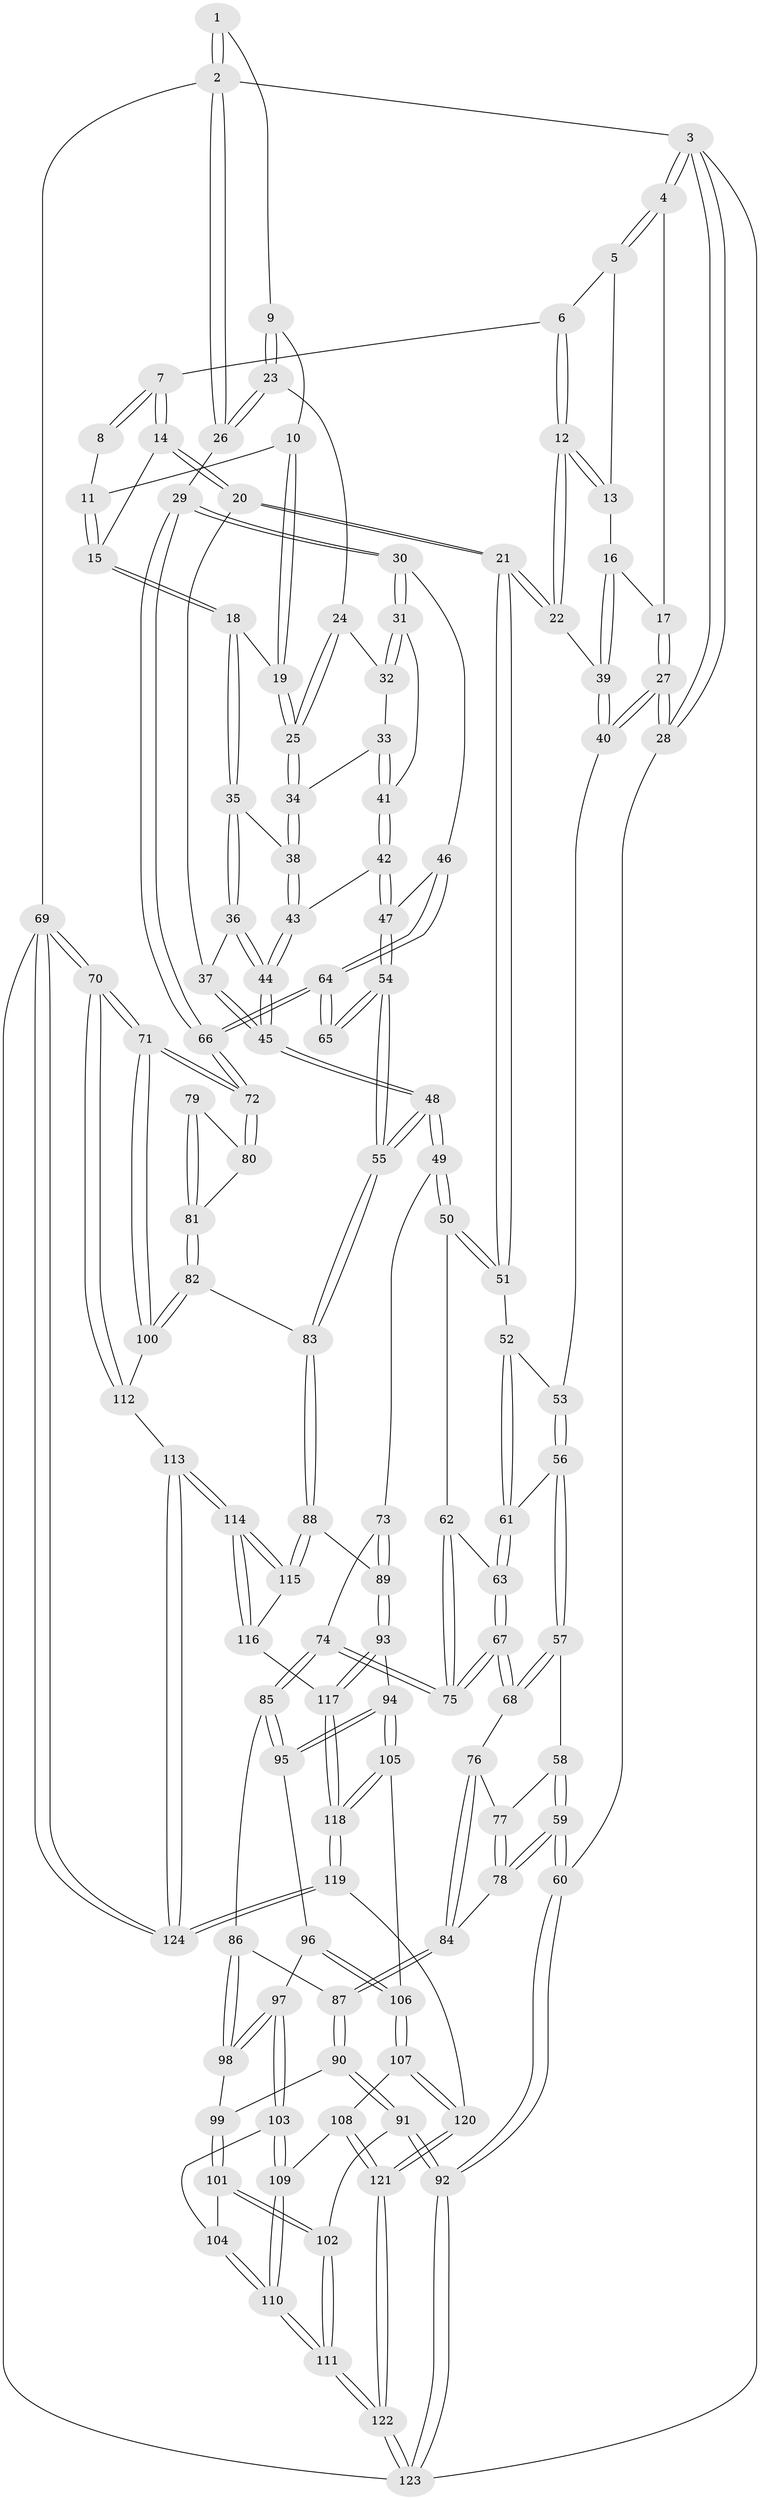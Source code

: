 // Generated by graph-tools (version 1.1) at 2025/27/03/09/25 03:27:04]
// undirected, 124 vertices, 307 edges
graph export_dot {
graph [start="1"]
  node [color=gray90,style=filled];
  1 [pos="+1+0"];
  2 [pos="+1+0"];
  3 [pos="+0+0"];
  4 [pos="+0+0"];
  5 [pos="+0.1443864255814227+0"];
  6 [pos="+0.352490462062645+0"];
  7 [pos="+0.5821396691043522+0"];
  8 [pos="+0.920120744664791+0"];
  9 [pos="+0.8872054754266588+0.10128336058815325"];
  10 [pos="+0.8313990197626547+0.06341137623426489"];
  11 [pos="+0.8340060758659412+0.038675727465546976"];
  12 [pos="+0.3553023669497821+0.2372394552685728"];
  13 [pos="+0.20166211438049408+0"];
  14 [pos="+0.580002672581121+0"];
  15 [pos="+0.6643290135520342+0.05649358645845327"];
  16 [pos="+0.15306868714018407+0.15233088994063218"];
  17 [pos="+0.07072151587707091+0.10114183278774028"];
  18 [pos="+0.7146555844566409+0.11139767420976261"];
  19 [pos="+0.7698326388507126+0.12017799660977904"];
  20 [pos="+0.4465803359840812+0.21988182410896642"];
  21 [pos="+0.36807490849356195+0.25557429856519454"];
  22 [pos="+0.35831382331908174+0.24472019486575214"];
  23 [pos="+0.8929852248616654+0.1114632309735915"];
  24 [pos="+0.884330835633859+0.12587665497119296"];
  25 [pos="+0.8074334376324129+0.15384594483615271"];
  26 [pos="+1+0.08487693888588928"];
  27 [pos="+0+0.3132977384117382"];
  28 [pos="+0+0.3228456784203745"];
  29 [pos="+1+0.2030177773558958"];
  30 [pos="+1+0.23986395958806137"];
  31 [pos="+0.9830931646500841+0.2697994138390403"];
  32 [pos="+0.8920707598650391+0.15961958502199156"];
  33 [pos="+0.8351016291153068+0.2089231781332306"];
  34 [pos="+0.8215650673482372+0.20483743625276848"];
  35 [pos="+0.7003715570872886+0.22760630545053076"];
  36 [pos="+0.5462924908620088+0.2678259647511982"];
  37 [pos="+0.5457809999547525+0.2678436042520523"];
  38 [pos="+0.7554574855632105+0.27558681279349045"];
  39 [pos="+0.15709733718878985+0.1600100150231833"];
  40 [pos="+0+0.31679407419118655"];
  41 [pos="+0.9539374177813191+0.281020950798196"];
  42 [pos="+0.855900890814985+0.37032756546147505"];
  43 [pos="+0.776965820634443+0.3708098407235365"];
  44 [pos="+0.7732338282359448+0.3740795496877346"];
  45 [pos="+0.664808451089621+0.5275938199984856"];
  46 [pos="+0.936497396183049+0.45439602955348957"];
  47 [pos="+0.8961603176053344+0.4336045746632003"];
  48 [pos="+0.6558807982846918+0.5611224673219278"];
  49 [pos="+0.5437192044922987+0.5524016634990981"];
  50 [pos="+0.4257734397580691+0.46371178319319195"];
  51 [pos="+0.3502498364456278+0.29764463781324835"];
  52 [pos="+0.2742779386686326+0.3419693928621127"];
  53 [pos="+0.013108016840362112+0.33165810984114236"];
  54 [pos="+0.8420228025376177+0.5739929153003626"];
  55 [pos="+0.7043933131665059+0.6319975635251163"];
  56 [pos="+0.10388435634139595+0.5038951516594414"];
  57 [pos="+0.1027850014834857+0.5093136490563411"];
  58 [pos="+0.0862243741139254+0.5287817290875346"];
  59 [pos="+0+0.6788089339558107"];
  60 [pos="+0+0.6820211339116616"];
  61 [pos="+0.23091539333582253+0.44828421683436537"];
  62 [pos="+0.3936399555637779+0.49990072265561086"];
  63 [pos="+0.24146158781432417+0.5336941764658724"];
  64 [pos="+1+0.5431204352278696"];
  65 [pos="+0.889851811421634+0.5748737305340735"];
  66 [pos="+1+0.5947386469169195"];
  67 [pos="+0.23862465363505836+0.5857676432225413"];
  68 [pos="+0.19657517243295514+0.5885113291212117"];
  69 [pos="+1+1"];
  70 [pos="+1+1"];
  71 [pos="+1+0.7932006239199465"];
  72 [pos="+1+0.6004500874822117"];
  73 [pos="+0.45492982171604107+0.6463388517362201"];
  74 [pos="+0.30054238069437067+0.6575519126726261"];
  75 [pos="+0.29651000401524946+0.6445774855888577"];
  76 [pos="+0.15210229915203932+0.6189525685677219"];
  77 [pos="+0.10590333138288452+0.5837720728747953"];
  78 [pos="+0.05172011395241716+0.6645224272696905"];
  79 [pos="+0.9224977357038179+0.6371108024713191"];
  80 [pos="+1+0.6660744193265132"];
  81 [pos="+0.8652109142252156+0.7425327808242578"];
  82 [pos="+0.8285903151887556+0.767824608593001"];
  83 [pos="+0.7154815852951025+0.7058049370257979"];
  84 [pos="+0.11889538169598077+0.67180720050925"];
  85 [pos="+0.2970674999428811+0.6715887358304736"];
  86 [pos="+0.2685732021240753+0.694505931844389"];
  87 [pos="+0.1786381172349318+0.7431298612523081"];
  88 [pos="+0.6809848065169646+0.7490243284509578"];
  89 [pos="+0.46809402755527474+0.7916554627624682"];
  90 [pos="+0.16669469882036586+0.7777425967927712"];
  91 [pos="+0.0688306639492974+0.8194464901570315"];
  92 [pos="+0+0.7795539049515876"];
  93 [pos="+0.4387625358543075+0.8199356743879855"];
  94 [pos="+0.4359835686040302+0.8210246007694787"];
  95 [pos="+0.37624262663053293+0.794913100371301"];
  96 [pos="+0.29810984148989633+0.837168809513952"];
  97 [pos="+0.28483394536400525+0.8431807785360677"];
  98 [pos="+0.2718745695531895+0.8312028255921715"];
  99 [pos="+0.17851147869497702+0.7941941591809186"];
  100 [pos="+0.8608445916594524+0.809868515348391"];
  101 [pos="+0.19062953320793646+0.870469623885905"];
  102 [pos="+0.1482169984023878+0.9535033122341509"];
  103 [pos="+0.2816431072075561+0.8548097717091051"];
  104 [pos="+0.23596544894716837+0.8773178584920099"];
  105 [pos="+0.4120414167708997+0.896221220323562"];
  106 [pos="+0.3725855415256422+0.9220947653302531"];
  107 [pos="+0.3646666560186882+0.927981246397429"];
  108 [pos="+0.34536279936770753+0.9306883667962059"];
  109 [pos="+0.30056123668730717+0.9233122836888213"];
  110 [pos="+0.24027144157056166+0.9712812096234295"];
  111 [pos="+0.1557984629358022+1"];
  112 [pos="+0.8617204867884136+0.8162255290885223"];
  113 [pos="+0.7991060577946959+1"];
  114 [pos="+0.7221890262095683+1"];
  115 [pos="+0.6778682324070131+0.7647753901050311"];
  116 [pos="+0.5701021960149203+0.9289317155118226"];
  117 [pos="+0.5645233276214524+0.9315633264735732"];
  118 [pos="+0.5018703423750914+1"];
  119 [pos="+0.4866713244309423+1"];
  120 [pos="+0.41553682707796036+1"];
  121 [pos="+0.22110618141181806+1"];
  122 [pos="+0.08131645354994893+1"];
  123 [pos="+0+1"];
  124 [pos="+0.8333633877775082+1"];
  1 -- 2;
  1 -- 2;
  1 -- 9;
  2 -- 3;
  2 -- 26;
  2 -- 26;
  2 -- 69;
  3 -- 4;
  3 -- 4;
  3 -- 28;
  3 -- 28;
  3 -- 123;
  4 -- 5;
  4 -- 5;
  4 -- 17;
  5 -- 6;
  5 -- 13;
  6 -- 7;
  6 -- 12;
  6 -- 12;
  7 -- 8;
  7 -- 8;
  7 -- 14;
  7 -- 14;
  8 -- 11;
  9 -- 10;
  9 -- 23;
  9 -- 23;
  10 -- 11;
  10 -- 19;
  10 -- 19;
  11 -- 15;
  11 -- 15;
  12 -- 13;
  12 -- 13;
  12 -- 22;
  12 -- 22;
  13 -- 16;
  14 -- 15;
  14 -- 20;
  14 -- 20;
  15 -- 18;
  15 -- 18;
  16 -- 17;
  16 -- 39;
  16 -- 39;
  17 -- 27;
  17 -- 27;
  18 -- 19;
  18 -- 35;
  18 -- 35;
  19 -- 25;
  19 -- 25;
  20 -- 21;
  20 -- 21;
  20 -- 37;
  21 -- 22;
  21 -- 22;
  21 -- 51;
  21 -- 51;
  22 -- 39;
  23 -- 24;
  23 -- 26;
  23 -- 26;
  24 -- 25;
  24 -- 25;
  24 -- 32;
  25 -- 34;
  25 -- 34;
  26 -- 29;
  27 -- 28;
  27 -- 28;
  27 -- 40;
  27 -- 40;
  28 -- 60;
  29 -- 30;
  29 -- 30;
  29 -- 66;
  29 -- 66;
  30 -- 31;
  30 -- 31;
  30 -- 46;
  31 -- 32;
  31 -- 32;
  31 -- 41;
  32 -- 33;
  33 -- 34;
  33 -- 41;
  33 -- 41;
  34 -- 38;
  34 -- 38;
  35 -- 36;
  35 -- 36;
  35 -- 38;
  36 -- 37;
  36 -- 44;
  36 -- 44;
  37 -- 45;
  37 -- 45;
  38 -- 43;
  38 -- 43;
  39 -- 40;
  39 -- 40;
  40 -- 53;
  41 -- 42;
  41 -- 42;
  42 -- 43;
  42 -- 47;
  42 -- 47;
  43 -- 44;
  43 -- 44;
  44 -- 45;
  44 -- 45;
  45 -- 48;
  45 -- 48;
  46 -- 47;
  46 -- 64;
  46 -- 64;
  47 -- 54;
  47 -- 54;
  48 -- 49;
  48 -- 49;
  48 -- 55;
  48 -- 55;
  49 -- 50;
  49 -- 50;
  49 -- 73;
  50 -- 51;
  50 -- 51;
  50 -- 62;
  51 -- 52;
  52 -- 53;
  52 -- 61;
  52 -- 61;
  53 -- 56;
  53 -- 56;
  54 -- 55;
  54 -- 55;
  54 -- 65;
  54 -- 65;
  55 -- 83;
  55 -- 83;
  56 -- 57;
  56 -- 57;
  56 -- 61;
  57 -- 58;
  57 -- 68;
  57 -- 68;
  58 -- 59;
  58 -- 59;
  58 -- 77;
  59 -- 60;
  59 -- 60;
  59 -- 78;
  59 -- 78;
  60 -- 92;
  60 -- 92;
  61 -- 63;
  61 -- 63;
  62 -- 63;
  62 -- 75;
  62 -- 75;
  63 -- 67;
  63 -- 67;
  64 -- 65;
  64 -- 65;
  64 -- 66;
  64 -- 66;
  66 -- 72;
  66 -- 72;
  67 -- 68;
  67 -- 68;
  67 -- 75;
  67 -- 75;
  68 -- 76;
  69 -- 70;
  69 -- 70;
  69 -- 124;
  69 -- 124;
  69 -- 123;
  70 -- 71;
  70 -- 71;
  70 -- 112;
  70 -- 112;
  71 -- 72;
  71 -- 72;
  71 -- 100;
  71 -- 100;
  72 -- 80;
  72 -- 80;
  73 -- 74;
  73 -- 89;
  73 -- 89;
  74 -- 75;
  74 -- 75;
  74 -- 85;
  74 -- 85;
  76 -- 77;
  76 -- 84;
  76 -- 84;
  77 -- 78;
  77 -- 78;
  78 -- 84;
  79 -- 80;
  79 -- 81;
  79 -- 81;
  80 -- 81;
  81 -- 82;
  81 -- 82;
  82 -- 83;
  82 -- 100;
  82 -- 100;
  83 -- 88;
  83 -- 88;
  84 -- 87;
  84 -- 87;
  85 -- 86;
  85 -- 95;
  85 -- 95;
  86 -- 87;
  86 -- 98;
  86 -- 98;
  87 -- 90;
  87 -- 90;
  88 -- 89;
  88 -- 115;
  88 -- 115;
  89 -- 93;
  89 -- 93;
  90 -- 91;
  90 -- 91;
  90 -- 99;
  91 -- 92;
  91 -- 92;
  91 -- 102;
  92 -- 123;
  92 -- 123;
  93 -- 94;
  93 -- 117;
  93 -- 117;
  94 -- 95;
  94 -- 95;
  94 -- 105;
  94 -- 105;
  95 -- 96;
  96 -- 97;
  96 -- 106;
  96 -- 106;
  97 -- 98;
  97 -- 98;
  97 -- 103;
  97 -- 103;
  98 -- 99;
  99 -- 101;
  99 -- 101;
  100 -- 112;
  101 -- 102;
  101 -- 102;
  101 -- 104;
  102 -- 111;
  102 -- 111;
  103 -- 104;
  103 -- 109;
  103 -- 109;
  104 -- 110;
  104 -- 110;
  105 -- 106;
  105 -- 118;
  105 -- 118;
  106 -- 107;
  106 -- 107;
  107 -- 108;
  107 -- 120;
  107 -- 120;
  108 -- 109;
  108 -- 121;
  108 -- 121;
  109 -- 110;
  109 -- 110;
  110 -- 111;
  110 -- 111;
  111 -- 122;
  111 -- 122;
  112 -- 113;
  113 -- 114;
  113 -- 114;
  113 -- 124;
  113 -- 124;
  114 -- 115;
  114 -- 115;
  114 -- 116;
  114 -- 116;
  115 -- 116;
  116 -- 117;
  117 -- 118;
  117 -- 118;
  118 -- 119;
  118 -- 119;
  119 -- 120;
  119 -- 124;
  119 -- 124;
  120 -- 121;
  120 -- 121;
  121 -- 122;
  121 -- 122;
  122 -- 123;
  122 -- 123;
}
